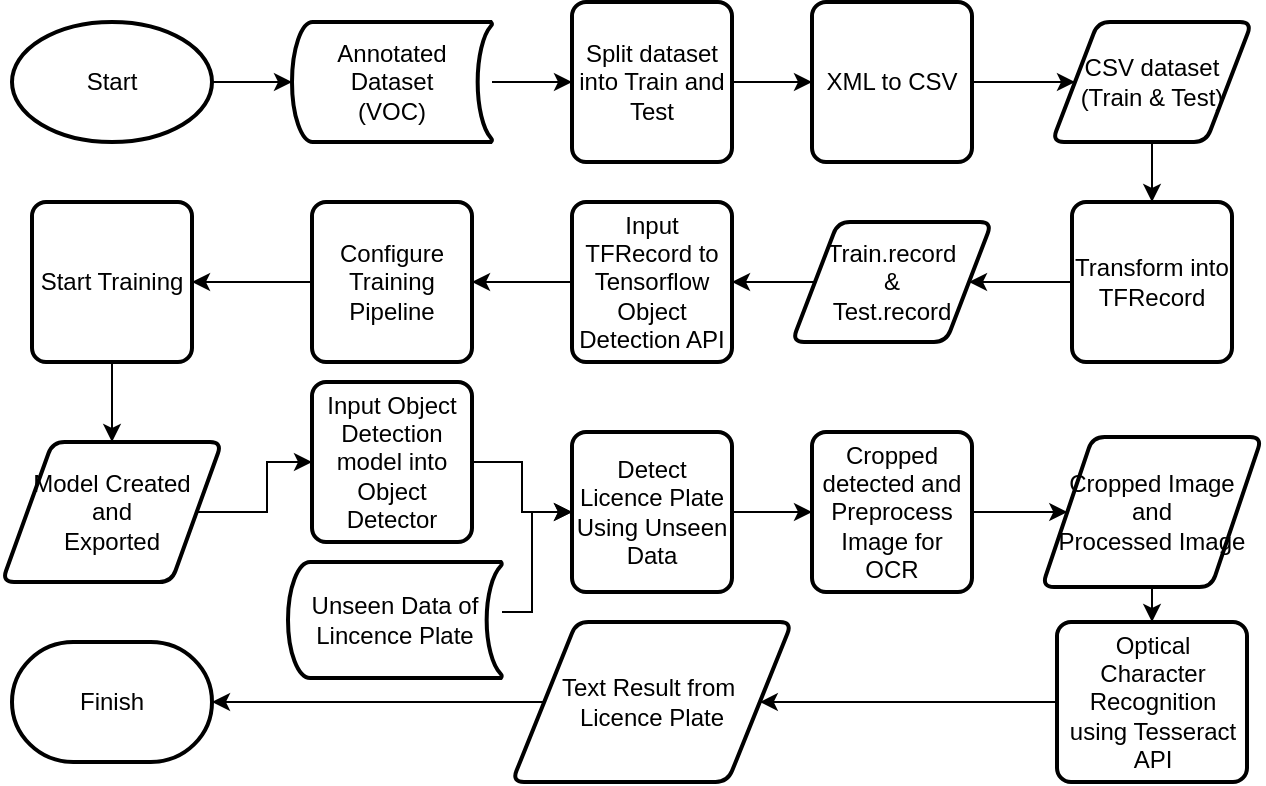 <mxfile version="13.0.3" type="device"><diagram id="76dYZV16D4BuARszY9ww" name="Page-1"><mxGraphModel dx="852" dy="494" grid="1" gridSize="10" guides="1" tooltips="1" connect="1" arrows="1" fold="1" page="1" pageScale="1" pageWidth="1920" pageHeight="1200" math="0" shadow="0"><root><mxCell id="0"/><mxCell id="1" parent="0"/><mxCell id="c-hqFKPldlrC9JfSibIy-3" style="edgeStyle=orthogonalEdgeStyle;rounded=0;orthogonalLoop=1;jettySize=auto;html=1;entryX=0;entryY=0.5;entryDx=0;entryDy=0;entryPerimeter=0;" edge="1" parent="1" source="c-hqFKPldlrC9JfSibIy-1" target="c-hqFKPldlrC9JfSibIy-2"><mxGeometry relative="1" as="geometry"/></mxCell><mxCell id="c-hqFKPldlrC9JfSibIy-1" value="Start" style="strokeWidth=2;html=1;shape=mxgraph.flowchart.start_1;whiteSpace=wrap;" vertex="1" parent="1"><mxGeometry x="20" y="30" width="100" height="60" as="geometry"/></mxCell><mxCell id="c-hqFKPldlrC9JfSibIy-11" style="edgeStyle=orthogonalEdgeStyle;rounded=0;orthogonalLoop=1;jettySize=auto;html=1;entryX=0;entryY=0.5;entryDx=0;entryDy=0;" edge="1" parent="1" source="c-hqFKPldlrC9JfSibIy-2" target="c-hqFKPldlrC9JfSibIy-10"><mxGeometry relative="1" as="geometry"/></mxCell><mxCell id="c-hqFKPldlrC9JfSibIy-2" value="Annotated Dataset&lt;br&gt;(VOC)" style="strokeWidth=2;html=1;shape=mxgraph.flowchart.stored_data;whiteSpace=wrap;" vertex="1" parent="1"><mxGeometry x="160" y="30" width="100" height="60" as="geometry"/></mxCell><mxCell id="c-hqFKPldlrC9JfSibIy-9" style="edgeStyle=orthogonalEdgeStyle;rounded=0;orthogonalLoop=1;jettySize=auto;html=1;entryX=0;entryY=0.5;entryDx=0;entryDy=0;" edge="1" parent="1" source="c-hqFKPldlrC9JfSibIy-4" target="c-hqFKPldlrC9JfSibIy-7"><mxGeometry relative="1" as="geometry"/></mxCell><mxCell id="c-hqFKPldlrC9JfSibIy-4" value="XML to CSV" style="rounded=1;whiteSpace=wrap;html=1;absoluteArcSize=1;arcSize=14;strokeWidth=2;" vertex="1" parent="1"><mxGeometry x="420" y="20" width="80" height="80" as="geometry"/></mxCell><mxCell id="c-hqFKPldlrC9JfSibIy-13" style="edgeStyle=orthogonalEdgeStyle;rounded=0;orthogonalLoop=1;jettySize=auto;html=1;" edge="1" parent="1" source="c-hqFKPldlrC9JfSibIy-7" target="c-hqFKPldlrC9JfSibIy-14"><mxGeometry relative="1" as="geometry"><mxPoint x="590" y="130" as="targetPoint"/></mxGeometry></mxCell><mxCell id="c-hqFKPldlrC9JfSibIy-7" value="CSV dataset&lt;br&gt;(Train &amp;amp; Test)" style="shape=parallelogram;html=1;strokeWidth=2;perimeter=parallelogramPerimeter;whiteSpace=wrap;rounded=1;arcSize=12;size=0.23;" vertex="1" parent="1"><mxGeometry x="540" y="30" width="100" height="60" as="geometry"/></mxCell><mxCell id="c-hqFKPldlrC9JfSibIy-12" style="edgeStyle=orthogonalEdgeStyle;rounded=0;orthogonalLoop=1;jettySize=auto;html=1;entryX=0;entryY=0.5;entryDx=0;entryDy=0;" edge="1" parent="1" source="c-hqFKPldlrC9JfSibIy-10" target="c-hqFKPldlrC9JfSibIy-4"><mxGeometry relative="1" as="geometry"/></mxCell><mxCell id="c-hqFKPldlrC9JfSibIy-10" value="Split dataset into Train and Test" style="rounded=1;whiteSpace=wrap;html=1;absoluteArcSize=1;arcSize=14;strokeWidth=2;" vertex="1" parent="1"><mxGeometry x="300" y="20" width="80" height="80" as="geometry"/></mxCell><mxCell id="c-hqFKPldlrC9JfSibIy-17" style="edgeStyle=orthogonalEdgeStyle;rounded=0;orthogonalLoop=1;jettySize=auto;html=1;" edge="1" parent="1" source="c-hqFKPldlrC9JfSibIy-14" target="c-hqFKPldlrC9JfSibIy-16"><mxGeometry relative="1" as="geometry"/></mxCell><mxCell id="c-hqFKPldlrC9JfSibIy-14" value="Transform into&lt;br&gt;TFRecord" style="rounded=1;whiteSpace=wrap;html=1;absoluteArcSize=1;arcSize=14;strokeWidth=2;" vertex="1" parent="1"><mxGeometry x="550" y="120" width="80" height="80" as="geometry"/></mxCell><mxCell id="c-hqFKPldlrC9JfSibIy-19" style="edgeStyle=orthogonalEdgeStyle;rounded=0;orthogonalLoop=1;jettySize=auto;html=1;entryX=1;entryY=0.5;entryDx=0;entryDy=0;" edge="1" parent="1" source="c-hqFKPldlrC9JfSibIy-16" target="c-hqFKPldlrC9JfSibIy-18"><mxGeometry relative="1" as="geometry"/></mxCell><mxCell id="c-hqFKPldlrC9JfSibIy-16" value="Train.record&lt;br&gt;&amp;amp;&lt;br&gt;Test.record" style="shape=parallelogram;html=1;strokeWidth=2;perimeter=parallelogramPerimeter;whiteSpace=wrap;rounded=1;arcSize=12;size=0.23;" vertex="1" parent="1"><mxGeometry x="410" y="130" width="100" height="60" as="geometry"/></mxCell><mxCell id="c-hqFKPldlrC9JfSibIy-21" value="" style="edgeStyle=orthogonalEdgeStyle;rounded=0;orthogonalLoop=1;jettySize=auto;html=1;" edge="1" parent="1" source="c-hqFKPldlrC9JfSibIy-18" target="c-hqFKPldlrC9JfSibIy-20"><mxGeometry relative="1" as="geometry"/></mxCell><mxCell id="c-hqFKPldlrC9JfSibIy-18" value="Input TFRecord to Tensorflow Object Detection API" style="rounded=1;whiteSpace=wrap;html=1;absoluteArcSize=1;arcSize=14;strokeWidth=2;" vertex="1" parent="1"><mxGeometry x="300" y="120" width="80" height="80" as="geometry"/></mxCell><mxCell id="c-hqFKPldlrC9JfSibIy-23" value="" style="edgeStyle=orthogonalEdgeStyle;rounded=0;orthogonalLoop=1;jettySize=auto;html=1;" edge="1" parent="1" source="c-hqFKPldlrC9JfSibIy-20" target="c-hqFKPldlrC9JfSibIy-22"><mxGeometry relative="1" as="geometry"/></mxCell><mxCell id="c-hqFKPldlrC9JfSibIy-20" value="Configure Training Pipeline" style="rounded=1;whiteSpace=wrap;html=1;absoluteArcSize=1;arcSize=14;strokeWidth=2;" vertex="1" parent="1"><mxGeometry x="170" y="120" width="80" height="80" as="geometry"/></mxCell><mxCell id="c-hqFKPldlrC9JfSibIy-26" style="edgeStyle=orthogonalEdgeStyle;rounded=0;orthogonalLoop=1;jettySize=auto;html=1;entryX=0.5;entryY=0;entryDx=0;entryDy=0;" edge="1" parent="1" source="c-hqFKPldlrC9JfSibIy-22" target="c-hqFKPldlrC9JfSibIy-25"><mxGeometry relative="1" as="geometry"/></mxCell><mxCell id="c-hqFKPldlrC9JfSibIy-22" value="Start Training" style="rounded=1;whiteSpace=wrap;html=1;absoluteArcSize=1;arcSize=14;strokeWidth=2;" vertex="1" parent="1"><mxGeometry x="30" y="120" width="80" height="80" as="geometry"/></mxCell><mxCell id="c-hqFKPldlrC9JfSibIy-28" style="edgeStyle=orthogonalEdgeStyle;rounded=0;orthogonalLoop=1;jettySize=auto;html=1;entryX=0;entryY=0.5;entryDx=0;entryDy=0;" edge="1" parent="1" source="c-hqFKPldlrC9JfSibIy-25" target="c-hqFKPldlrC9JfSibIy-27"><mxGeometry relative="1" as="geometry"/></mxCell><mxCell id="c-hqFKPldlrC9JfSibIy-25" value="Model Created &lt;br&gt;and &lt;br&gt;Exported" style="shape=parallelogram;html=1;strokeWidth=2;perimeter=parallelogramPerimeter;whiteSpace=wrap;rounded=1;arcSize=12;size=0.23;" vertex="1" parent="1"><mxGeometry x="15" y="240" width="110" height="70" as="geometry"/></mxCell><mxCell id="c-hqFKPldlrC9JfSibIy-30" value="" style="edgeStyle=orthogonalEdgeStyle;rounded=0;orthogonalLoop=1;jettySize=auto;html=1;" edge="1" parent="1" source="c-hqFKPldlrC9JfSibIy-27" target="c-hqFKPldlrC9JfSibIy-29"><mxGeometry relative="1" as="geometry"/></mxCell><mxCell id="c-hqFKPldlrC9JfSibIy-27" value="Input Object Detection model into Object Detector" style="rounded=1;whiteSpace=wrap;html=1;absoluteArcSize=1;arcSize=14;strokeWidth=2;" vertex="1" parent="1"><mxGeometry x="170" y="210" width="80" height="80" as="geometry"/></mxCell><mxCell id="c-hqFKPldlrC9JfSibIy-34" value="" style="edgeStyle=orthogonalEdgeStyle;rounded=0;orthogonalLoop=1;jettySize=auto;html=1;" edge="1" parent="1" source="c-hqFKPldlrC9JfSibIy-29" target="c-hqFKPldlrC9JfSibIy-33"><mxGeometry relative="1" as="geometry"/></mxCell><mxCell id="c-hqFKPldlrC9JfSibIy-29" value="Detect Licence Plate Using Unseen Data" style="rounded=1;whiteSpace=wrap;html=1;absoluteArcSize=1;arcSize=14;strokeWidth=2;" vertex="1" parent="1"><mxGeometry x="300" y="235" width="80" height="80" as="geometry"/></mxCell><mxCell id="c-hqFKPldlrC9JfSibIy-37" style="edgeStyle=orthogonalEdgeStyle;rounded=0;orthogonalLoop=1;jettySize=auto;html=1;entryX=0;entryY=0.5;entryDx=0;entryDy=0;" edge="1" parent="1" source="c-hqFKPldlrC9JfSibIy-33" target="c-hqFKPldlrC9JfSibIy-36"><mxGeometry relative="1" as="geometry"/></mxCell><mxCell id="c-hqFKPldlrC9JfSibIy-33" value="Cropped detected and Preprocess Image for OCR" style="rounded=1;whiteSpace=wrap;html=1;absoluteArcSize=1;arcSize=14;strokeWidth=2;" vertex="1" parent="1"><mxGeometry x="420" y="235" width="80" height="80" as="geometry"/></mxCell><mxCell id="c-hqFKPldlrC9JfSibIy-44" style="edgeStyle=orthogonalEdgeStyle;rounded=0;orthogonalLoop=1;jettySize=auto;html=1;" edge="1" parent="1" source="c-hqFKPldlrC9JfSibIy-31" target="c-hqFKPldlrC9JfSibIy-29"><mxGeometry relative="1" as="geometry"><Array as="points"><mxPoint x="280" y="325"/><mxPoint x="280" y="275"/></Array></mxGeometry></mxCell><mxCell id="c-hqFKPldlrC9JfSibIy-31" value="&lt;font style=&quot;font-size: 12px&quot;&gt;Unseen Data of Lincence Plate&lt;/font&gt;" style="strokeWidth=2;html=1;shape=mxgraph.flowchart.stored_data;whiteSpace=wrap;" vertex="1" parent="1"><mxGeometry x="158" y="300" width="107" height="58" as="geometry"/></mxCell><mxCell id="c-hqFKPldlrC9JfSibIy-41" value="" style="edgeStyle=orthogonalEdgeStyle;rounded=0;orthogonalLoop=1;jettySize=auto;html=1;" edge="1" parent="1" source="c-hqFKPldlrC9JfSibIy-36" target="c-hqFKPldlrC9JfSibIy-42"><mxGeometry relative="1" as="geometry"><mxPoint x="590" y="342.5" as="targetPoint"/></mxGeometry></mxCell><mxCell id="c-hqFKPldlrC9JfSibIy-36" value="Cropped Image&lt;br&gt;and&lt;br&gt;Processed Image" style="shape=parallelogram;html=1;strokeWidth=2;perimeter=parallelogramPerimeter;whiteSpace=wrap;rounded=1;arcSize=12;size=0.23;" vertex="1" parent="1"><mxGeometry x="535" y="237.5" width="110" height="75" as="geometry"/></mxCell><mxCell id="c-hqFKPldlrC9JfSibIy-45" style="edgeStyle=orthogonalEdgeStyle;rounded=0;orthogonalLoop=1;jettySize=auto;html=1;entryX=1;entryY=0.5;entryDx=0;entryDy=0;" edge="1" parent="1" source="c-hqFKPldlrC9JfSibIy-42" target="c-hqFKPldlrC9JfSibIy-43"><mxGeometry relative="1" as="geometry"/></mxCell><mxCell id="c-hqFKPldlrC9JfSibIy-42" value="Optical Character Recognition&lt;br&gt;using Tesseract API" style="rounded=1;whiteSpace=wrap;html=1;absoluteArcSize=1;arcSize=14;strokeWidth=2;" vertex="1" parent="1"><mxGeometry x="542.5" y="330" width="95" height="80" as="geometry"/></mxCell><mxCell id="c-hqFKPldlrC9JfSibIy-48" style="edgeStyle=orthogonalEdgeStyle;rounded=0;orthogonalLoop=1;jettySize=auto;html=1;entryX=1;entryY=0.5;entryDx=0;entryDy=0;entryPerimeter=0;" edge="1" parent="1" source="c-hqFKPldlrC9JfSibIy-43" target="c-hqFKPldlrC9JfSibIy-47"><mxGeometry relative="1" as="geometry"/></mxCell><mxCell id="c-hqFKPldlrC9JfSibIy-43" value="Text Result from&amp;nbsp;&lt;br&gt;Licence Plate" style="shape=parallelogram;html=1;strokeWidth=2;perimeter=parallelogramPerimeter;whiteSpace=wrap;rounded=1;arcSize=12;size=0.23;" vertex="1" parent="1"><mxGeometry x="270" y="330" width="140" height="80" as="geometry"/></mxCell><mxCell id="c-hqFKPldlrC9JfSibIy-47" value="Finish" style="strokeWidth=2;html=1;shape=mxgraph.flowchart.terminator;whiteSpace=wrap;" vertex="1" parent="1"><mxGeometry x="20" y="340" width="100" height="60" as="geometry"/></mxCell></root></mxGraphModel></diagram></mxfile>